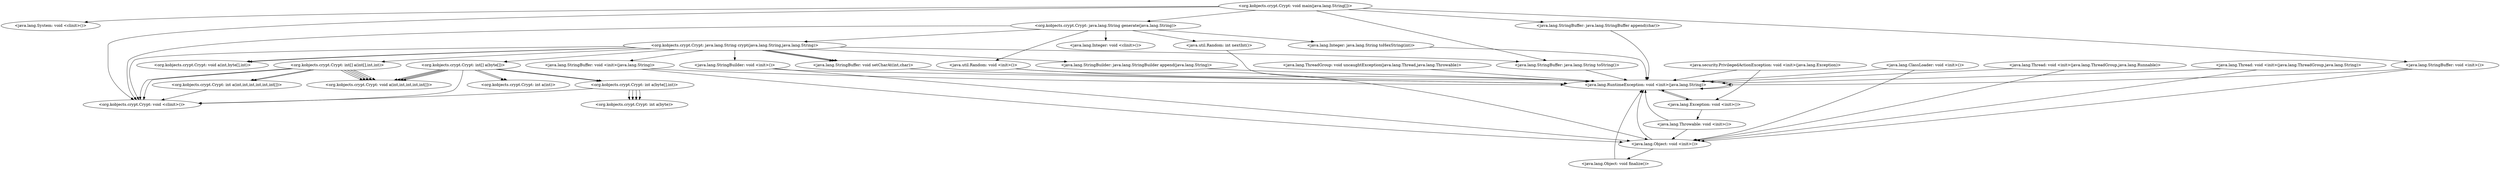 digraph CallGraph {
"<org.kobjects.crypt.Crypt: void main(java.lang.String[])>" -> "<java.lang.System: void <clinit>()>";
"<org.kobjects.crypt.Crypt: void main(java.lang.String[])>" -> "<org.kobjects.crypt.Crypt: java.lang.String generate(java.lang.String)>";
"<org.kobjects.crypt.Crypt: void main(java.lang.String[])>" -> "<java.lang.StringBuffer: void <init>()>";
"<org.kobjects.crypt.Crypt: void main(java.lang.String[])>" -> "<org.kobjects.crypt.Crypt: void <clinit>()>";
"<java.lang.ThreadGroup: void uncaughtException(java.lang.Thread,java.lang.Throwable)>" -> "<java.lang.RuntimeException: void <init>(java.lang.String)>";
"<java.lang.ClassLoader: void <init>()>" -> "<java.lang.Object: void <init>()>";
"<java.lang.ClassLoader: void <init>()>" -> "<java.lang.RuntimeException: void <init>(java.lang.String)>";
"<java.security.PrivilegedActionException: void <init>(java.lang.Exception)>" -> "<java.lang.Exception: void <init>()>";
"<java.security.PrivilegedActionException: void <init>(java.lang.Exception)>" -> "<java.lang.RuntimeException: void <init>(java.lang.String)>";
"<java.lang.Thread: void <init>(java.lang.ThreadGroup,java.lang.Runnable)>" -> "<java.lang.Object: void <init>()>";
"<java.lang.Thread: void <init>(java.lang.ThreadGroup,java.lang.Runnable)>" -> "<java.lang.RuntimeException: void <init>(java.lang.String)>";
"<java.lang.Thread: void <init>(java.lang.ThreadGroup,java.lang.String)>" -> "<java.lang.Object: void <init>()>";
"<java.lang.Thread: void <init>(java.lang.ThreadGroup,java.lang.String)>" -> "<java.lang.RuntimeException: void <init>(java.lang.String)>";
"<org.kobjects.crypt.Crypt: java.lang.String generate(java.lang.String)>" -> "<java.lang.Integer: void <clinit>()>";
"<org.kobjects.crypt.Crypt: java.lang.String generate(java.lang.String)>" -> "<org.kobjects.crypt.Crypt: java.lang.String crypt(java.lang.String,java.lang.String)>";
"<org.kobjects.crypt.Crypt: java.lang.String generate(java.lang.String)>" -> "<java.lang.Integer: java.lang.String toHexString(int)>";
"<org.kobjects.crypt.Crypt: java.lang.String generate(java.lang.String)>" -> "<java.util.Random: void <init>()>";
"<org.kobjects.crypt.Crypt: java.lang.String generate(java.lang.String)>" -> "<org.kobjects.crypt.Crypt: void <clinit>()>";
"<java.lang.StringBuffer: void <init>()>" -> "<java.lang.Object: void <init>()>";
"<java.lang.StringBuffer: void <init>()>" -> "<java.lang.RuntimeException: void <init>(java.lang.String)>";
"<java.lang.RuntimeException: void <init>(java.lang.String)>" -> "<java.lang.Exception: void <init>()>";
"<java.lang.RuntimeException: void <init>(java.lang.String)>" -> "<java.lang.RuntimeException: void <init>(java.lang.String)>";
"<java.lang.Object: void <init>()>" -> "<java.lang.Object: void finalize()>";
"<java.lang.Object: void <init>()>" -> "<java.lang.RuntimeException: void <init>(java.lang.String)>";
"<java.lang.Exception: void <init>()>" -> "<java.lang.Throwable: void <init>()>";
"<java.lang.Exception: void <init>()>" -> "<java.lang.RuntimeException: void <init>(java.lang.String)>";
"<org.kobjects.crypt.Crypt: java.lang.String crypt(java.lang.String,java.lang.String)>" -> "<org.kobjects.crypt.Crypt: void <clinit>()>";
"<org.kobjects.crypt.Crypt: java.lang.String crypt(java.lang.String,java.lang.String)>" -> "<org.kobjects.crypt.Crypt: void a(int,byte[],int)>";
"<org.kobjects.crypt.Crypt: java.lang.String crypt(java.lang.String,java.lang.String)>" -> "<org.kobjects.crypt.Crypt: void a(int,byte[],int)>";
"<org.kobjects.crypt.Crypt: java.lang.String crypt(java.lang.String,java.lang.String)>" -> "<org.kobjects.crypt.Crypt: int[] a(int[],int,int)>";
"<org.kobjects.crypt.Crypt: java.lang.String crypt(java.lang.String,java.lang.String)>" -> "<org.kobjects.crypt.Crypt: int[] a(byte[])>";
"<org.kobjects.crypt.Crypt: java.lang.String crypt(java.lang.String,java.lang.String)>" -> "<java.lang.StringBuffer: void <init>(java.lang.String)>";
"<org.kobjects.crypt.Crypt: java.lang.String crypt(java.lang.String,java.lang.String)>" -> "<java.lang.StringBuilder: void <init>()>";
"<java.lang.Integer: java.lang.String toHexString(int)>" -> "<java.lang.RuntimeException: void <init>(java.lang.String)>";
"<java.util.Random: void <init>()>" -> "<java.lang.Object: void <init>()>";
"<java.util.Random: void <init>()>" -> "<java.lang.RuntimeException: void <init>(java.lang.String)>";
"<java.lang.Object: void finalize()>" -> "<java.lang.RuntimeException: void <init>(java.lang.String)>";
"<java.lang.Throwable: void <init>()>" -> "<java.lang.Object: void <init>()>";
"<java.lang.Throwable: void <init>()>" -> "<java.lang.RuntimeException: void <init>(java.lang.String)>";
"<org.kobjects.crypt.Crypt: int[] a(int[],int,int)>" -> "<org.kobjects.crypt.Crypt: void <clinit>()>";
"<org.kobjects.crypt.Crypt: int[] a(int[],int,int)>" -> "<org.kobjects.crypt.Crypt: void a(int,int,int,int,int[])>";
"<org.kobjects.crypt.Crypt: int[] a(int[],int,int)>" -> "<org.kobjects.crypt.Crypt: void a(int,int,int,int,int[])>";
"<org.kobjects.crypt.Crypt: int[] a(int[],int,int)>" -> "<org.kobjects.crypt.Crypt: void a(int,int,int,int,int[])>";
"<org.kobjects.crypt.Crypt: int[] a(int[],int,int)>" -> "<org.kobjects.crypt.Crypt: void a(int,int,int,int,int[])>";
"<org.kobjects.crypt.Crypt: int[] a(int[],int,int)>" -> "<org.kobjects.crypt.Crypt: void a(int,int,int,int,int[])>";
"<org.kobjects.crypt.Crypt: int[] a(int[],int,int)>" -> "<org.kobjects.crypt.Crypt: int a(int,int,int,int,int,int[])>";
"<org.kobjects.crypt.Crypt: int[] a(int[],int,int)>" -> "<org.kobjects.crypt.Crypt: int a(int,int,int,int,int,int[])>";
"<org.kobjects.crypt.Crypt: int[] a(int[],int,int)>" -> "<org.kobjects.crypt.Crypt: void <clinit>()>";
"<org.kobjects.crypt.Crypt: int[] a(byte[])>" -> "<org.kobjects.crypt.Crypt: void <clinit>()>";
"<org.kobjects.crypt.Crypt: int[] a(byte[])>" -> "<org.kobjects.crypt.Crypt: void a(int,int,int,int,int[])>";
"<org.kobjects.crypt.Crypt: int[] a(byte[])>" -> "<org.kobjects.crypt.Crypt: void a(int,int,int,int,int[])>";
"<org.kobjects.crypt.Crypt: int[] a(byte[])>" -> "<org.kobjects.crypt.Crypt: void a(int,int,int,int,int[])>";
"<org.kobjects.crypt.Crypt: int[] a(byte[])>" -> "<org.kobjects.crypt.Crypt: int a(int)>";
"<org.kobjects.crypt.Crypt: int[] a(byte[])>" -> "<org.kobjects.crypt.Crypt: int a(int)>";
"<org.kobjects.crypt.Crypt: int[] a(byte[])>" -> "<org.kobjects.crypt.Crypt: void a(int,int,int,int,int[])>";
"<org.kobjects.crypt.Crypt: int[] a(byte[])>" -> "<org.kobjects.crypt.Crypt: int a(byte[],int)>";
"<org.kobjects.crypt.Crypt: int[] a(byte[])>" -> "<org.kobjects.crypt.Crypt: int a(byte[],int)>";
"<java.lang.StringBuffer: void <init>(java.lang.String)>" -> "<java.lang.Object: void <init>()>";
"<java.lang.StringBuffer: void <init>(java.lang.String)>" -> "<java.lang.RuntimeException: void <init>(java.lang.String)>";
"<java.lang.StringBuilder: void <init>()>" -> "<java.lang.Object: void <init>()>";
"<java.lang.StringBuilder: void <init>()>" -> "<java.lang.RuntimeException: void <init>(java.lang.String)>";
"<org.kobjects.crypt.Crypt: int a(int,int,int,int,int,int[])>" -> "<org.kobjects.crypt.Crypt: void <clinit>()>";
"<org.kobjects.crypt.Crypt: int a(byte[],int)>" -> "<org.kobjects.crypt.Crypt: void <clinit>()>";
"<org.kobjects.crypt.Crypt: int a(byte[],int)>" -> "<org.kobjects.crypt.Crypt: int a(byte)>";
"<org.kobjects.crypt.Crypt: int a(byte[],int)>" -> "<org.kobjects.crypt.Crypt: int a(byte)>";
"<org.kobjects.crypt.Crypt: int a(byte[],int)>" -> "<org.kobjects.crypt.Crypt: int a(byte)>";
"<org.kobjects.crypt.Crypt: int a(byte[],int)>" -> "<org.kobjects.crypt.Crypt: int a(byte)>";
"<org.kobjects.crypt.Crypt: java.lang.String crypt(java.lang.String,java.lang.String)>" -> "<java.lang.StringBuffer: void setCharAt(int,char)>";
"<org.kobjects.crypt.Crypt: java.lang.String crypt(java.lang.String,java.lang.String)>" -> "<java.lang.StringBuffer: void setCharAt(int,char)>";
"<org.kobjects.crypt.Crypt: java.lang.String crypt(java.lang.String,java.lang.String)>" -> "<java.lang.StringBuffer: void setCharAt(int,char)>";
"<org.kobjects.crypt.Crypt: java.lang.String crypt(java.lang.String,java.lang.String)>" -> "<java.lang.StringBuffer: java.lang.String toString()>";
"<java.lang.StringBuffer: void setCharAt(int,char)>" -> "<java.lang.RuntimeException: void <init>(java.lang.String)>";
"<java.lang.StringBuffer: java.lang.String toString()>" -> "<java.lang.RuntimeException: void <init>(java.lang.String)>";
"<org.kobjects.crypt.Crypt: java.lang.String crypt(java.lang.String,java.lang.String)>" -> "<java.lang.StringBuilder: java.lang.StringBuilder append(java.lang.String)>";
"<java.lang.StringBuilder: java.lang.StringBuilder append(java.lang.String)>" -> "<java.lang.RuntimeException: void <init>(java.lang.String)>";
"<org.kobjects.crypt.Crypt: java.lang.String generate(java.lang.String)>" -> "<java.util.Random: int nextInt()>";
"<java.util.Random: int nextInt()>" -> "<java.lang.RuntimeException: void <init>(java.lang.String)>";
"<org.kobjects.crypt.Crypt: void main(java.lang.String[])>" -> "<java.lang.StringBuffer: java.lang.StringBuffer append(char)>";
"<org.kobjects.crypt.Crypt: void main(java.lang.String[])>" -> "<java.lang.StringBuffer: java.lang.String toString()>";
"<java.lang.StringBuffer: java.lang.StringBuffer append(char)>" -> "<java.lang.RuntimeException: void <init>(java.lang.String)>";
}
